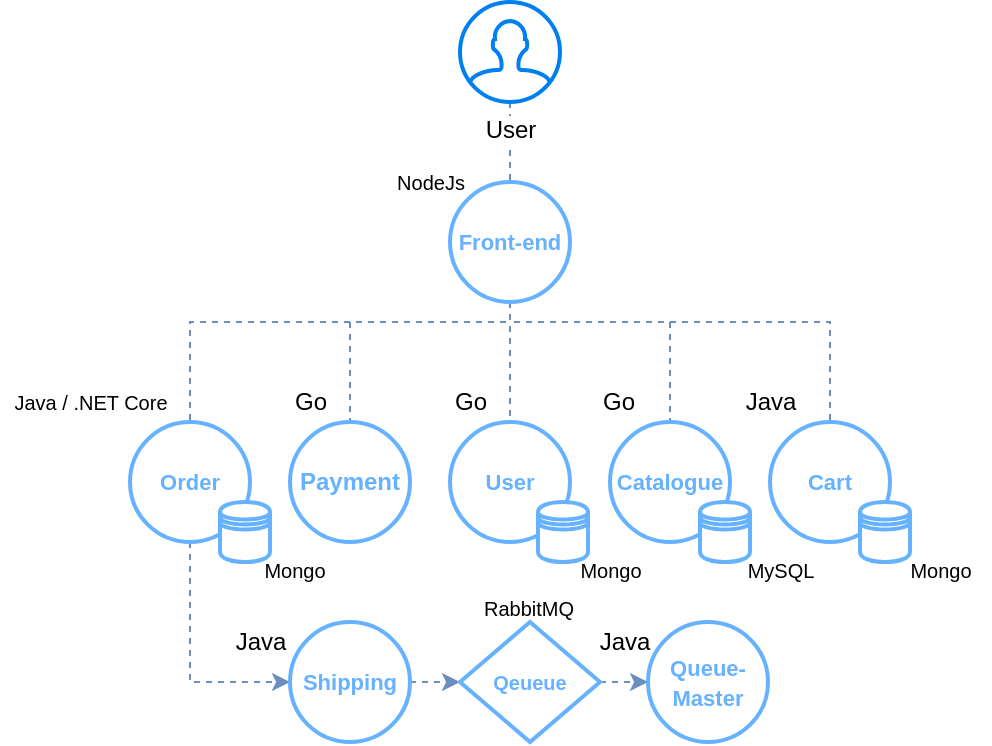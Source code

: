 <mxfile version="13.11.0" type="github">
  <diagram id="Yi0kWhva0t7QyYPgoJ5Y" name="Page-1">
    <mxGraphModel dx="1364" dy="745" grid="1" gridSize="10" guides="1" tooltips="1" connect="1" arrows="1" fold="1" page="1" pageScale="1" pageWidth="827" pageHeight="1169" math="0" shadow="0">
      <root>
        <mxCell id="0" />
        <mxCell id="1" parent="0" />
        <mxCell id="5OfcqYkC_HGEx2gyaxZB-5" style="edgeStyle=orthogonalEdgeStyle;rounded=0;orthogonalLoop=1;jettySize=auto;html=1;endArrow=none;endFill=0;dashed=1;fillColor=#dae8fc;strokeColor=#6c8ebf;" edge="1" parent="1" source="5OfcqYkC_HGEx2gyaxZB-2" target="5OfcqYkC_HGEx2gyaxZB-4">
          <mxGeometry relative="1" as="geometry" />
        </mxCell>
        <mxCell id="5OfcqYkC_HGEx2gyaxZB-2" value="User" style="html=1;verticalLabelPosition=bottom;align=center;labelBackgroundColor=#ffffff;verticalAlign=top;strokeWidth=2;strokeColor=#0080F0;shadow=0;dashed=0;shape=mxgraph.ios7.icons.user;" vertex="1" parent="1">
          <mxGeometry x="350" y="80" width="50" height="50" as="geometry" />
        </mxCell>
        <mxCell id="5OfcqYkC_HGEx2gyaxZB-12" style="edgeStyle=orthogonalEdgeStyle;rounded=0;orthogonalLoop=1;jettySize=auto;html=1;entryX=0.5;entryY=0;entryDx=0;entryDy=0;dashed=1;endArrow=none;endFill=0;fillColor=#dae8fc;strokeColor=#6c8ebf;" edge="1" parent="1" source="5OfcqYkC_HGEx2gyaxZB-4" target="5OfcqYkC_HGEx2gyaxZB-7">
          <mxGeometry relative="1" as="geometry">
            <Array as="points">
              <mxPoint x="375" y="240" />
              <mxPoint x="215" y="240" />
            </Array>
          </mxGeometry>
        </mxCell>
        <mxCell id="5OfcqYkC_HGEx2gyaxZB-13" style="edgeStyle=orthogonalEdgeStyle;rounded=0;orthogonalLoop=1;jettySize=auto;html=1;entryX=0.5;entryY=0;entryDx=0;entryDy=0;dashed=1;endArrow=none;endFill=0;fillColor=#dae8fc;strokeColor=#6c8ebf;" edge="1" parent="1" source="5OfcqYkC_HGEx2gyaxZB-4" target="5OfcqYkC_HGEx2gyaxZB-10">
          <mxGeometry relative="1" as="geometry">
            <Array as="points">
              <mxPoint x="375" y="240" />
              <mxPoint x="295" y="240" />
            </Array>
          </mxGeometry>
        </mxCell>
        <mxCell id="5OfcqYkC_HGEx2gyaxZB-14" style="edgeStyle=orthogonalEdgeStyle;rounded=0;orthogonalLoop=1;jettySize=auto;html=1;dashed=1;endArrow=none;endFill=0;fillColor=#dae8fc;strokeColor=#6c8ebf;" edge="1" parent="1" source="5OfcqYkC_HGEx2gyaxZB-4" target="5OfcqYkC_HGEx2gyaxZB-9">
          <mxGeometry relative="1" as="geometry" />
        </mxCell>
        <mxCell id="5OfcqYkC_HGEx2gyaxZB-15" style="edgeStyle=orthogonalEdgeStyle;rounded=0;orthogonalLoop=1;jettySize=auto;html=1;dashed=1;endArrow=none;endFill=0;fillColor=#dae8fc;strokeColor=#6c8ebf;" edge="1" parent="1" source="5OfcqYkC_HGEx2gyaxZB-4" target="5OfcqYkC_HGEx2gyaxZB-8">
          <mxGeometry relative="1" as="geometry">
            <Array as="points">
              <mxPoint x="375" y="240" />
              <mxPoint x="455" y="240" />
            </Array>
          </mxGeometry>
        </mxCell>
        <mxCell id="5OfcqYkC_HGEx2gyaxZB-16" style="edgeStyle=elbowEdgeStyle;rounded=0;orthogonalLoop=1;jettySize=auto;html=1;entryX=0.5;entryY=0;entryDx=0;entryDy=0;dashed=1;endArrow=none;endFill=0;elbow=vertical;fillColor=#dae8fc;strokeColor=#6c8ebf;" edge="1" parent="1" source="5OfcqYkC_HGEx2gyaxZB-4" target="5OfcqYkC_HGEx2gyaxZB-11">
          <mxGeometry relative="1" as="geometry">
            <Array as="points">
              <mxPoint x="480" y="240" />
            </Array>
          </mxGeometry>
        </mxCell>
        <mxCell id="5OfcqYkC_HGEx2gyaxZB-4" value="&lt;font color=&quot;#66b2ff&quot; size=&quot;1&quot;&gt;&lt;b style=&quot;font-size: 11px&quot;&gt;Front-end&lt;/b&gt;&lt;/font&gt;" style="ellipse;whiteSpace=wrap;html=1;aspect=fixed;strokeColor=#66B2FF;strokeWidth=2;" vertex="1" parent="1">
          <mxGeometry x="345" y="170" width="60" height="60" as="geometry" />
        </mxCell>
        <mxCell id="5OfcqYkC_HGEx2gyaxZB-6" value="&lt;font style=&quot;font-size: 10px&quot;&gt;NodeJs&lt;/font&gt;" style="text;html=1;align=center;verticalAlign=middle;resizable=0;points=[];autosize=1;" vertex="1" parent="1">
          <mxGeometry x="310" y="160" width="50" height="20" as="geometry" />
        </mxCell>
        <mxCell id="5OfcqYkC_HGEx2gyaxZB-32" style="edgeStyle=elbowEdgeStyle;rounded=0;orthogonalLoop=1;jettySize=auto;elbow=vertical;html=1;dashed=1;endArrow=classic;endFill=1;fontSize=10;fillColor=#dae8fc;strokeColor=#6c8ebf;" edge="1" parent="1" source="5OfcqYkC_HGEx2gyaxZB-7" target="5OfcqYkC_HGEx2gyaxZB-31">
          <mxGeometry relative="1" as="geometry">
            <Array as="points">
              <mxPoint x="215" y="420" />
            </Array>
          </mxGeometry>
        </mxCell>
        <mxCell id="5OfcqYkC_HGEx2gyaxZB-7" value="&lt;font style=&quot;font-size: 11px&quot; color=&quot;#66b2ff&quot;&gt;&lt;b&gt;Order&lt;/b&gt;&lt;/font&gt;" style="ellipse;whiteSpace=wrap;html=1;aspect=fixed;strokeColor=#66B2FF;strokeWidth=2;" vertex="1" parent="1">
          <mxGeometry x="185" y="290" width="60" height="60" as="geometry" />
        </mxCell>
        <mxCell id="5OfcqYkC_HGEx2gyaxZB-8" value="&lt;font style=&quot;font-size: 11px&quot; color=&quot;#66b2ff&quot;&gt;&lt;b&gt;Catalogue&lt;/b&gt;&lt;/font&gt;" style="ellipse;whiteSpace=wrap;html=1;aspect=fixed;strokeColor=#66B2FF;strokeWidth=2;" vertex="1" parent="1">
          <mxGeometry x="425" y="290" width="60" height="60" as="geometry" />
        </mxCell>
        <mxCell id="5OfcqYkC_HGEx2gyaxZB-9" value="&lt;b&gt;&lt;font color=&quot;#66b2ff&quot; style=&quot;font-size: 11px&quot;&gt;User&lt;/font&gt;&lt;/b&gt;" style="ellipse;whiteSpace=wrap;html=1;aspect=fixed;strokeColor=#66B2FF;strokeWidth=2;" vertex="1" parent="1">
          <mxGeometry x="345" y="290" width="60" height="60" as="geometry" />
        </mxCell>
        <mxCell id="5OfcqYkC_HGEx2gyaxZB-10" value="&lt;b&gt;&lt;font color=&quot;#66b2ff&quot;&gt;Payment&lt;/font&gt;&lt;/b&gt;" style="ellipse;whiteSpace=wrap;html=1;aspect=fixed;strokeColor=#66B2FF;strokeWidth=2;" vertex="1" parent="1">
          <mxGeometry x="265" y="290" width="60" height="60" as="geometry" />
        </mxCell>
        <mxCell id="5OfcqYkC_HGEx2gyaxZB-11" value="&lt;font style=&quot;font-size: 11px&quot; color=&quot;#66b2ff&quot;&gt;&lt;b&gt;Cart&lt;/b&gt;&lt;/font&gt;" style="ellipse;whiteSpace=wrap;html=1;aspect=fixed;strokeColor=#66B2FF;strokeWidth=2;" vertex="1" parent="1">
          <mxGeometry x="505" y="290" width="60" height="60" as="geometry" />
        </mxCell>
        <mxCell id="5OfcqYkC_HGEx2gyaxZB-17" value="&lt;font style=&quot;font-size: 10px&quot;&gt;Java / .NET Core&lt;/font&gt;" style="text;html=1;align=center;verticalAlign=middle;resizable=0;points=[];autosize=1;" vertex="1" parent="1">
          <mxGeometry x="120" y="270" width="90" height="20" as="geometry" />
        </mxCell>
        <mxCell id="5OfcqYkC_HGEx2gyaxZB-18" value="Go" style="text;html=1;align=center;verticalAlign=middle;resizable=0;points=[];autosize=1;" vertex="1" parent="1">
          <mxGeometry x="260" y="270" width="30" height="20" as="geometry" />
        </mxCell>
        <mxCell id="5OfcqYkC_HGEx2gyaxZB-19" value="Go" style="text;html=1;align=center;verticalAlign=middle;resizable=0;points=[];autosize=1;" vertex="1" parent="1">
          <mxGeometry x="340" y="270" width="30" height="20" as="geometry" />
        </mxCell>
        <mxCell id="5OfcqYkC_HGEx2gyaxZB-20" value="Go" style="text;html=1;align=center;verticalAlign=middle;resizable=0;points=[];autosize=1;" vertex="1" parent="1">
          <mxGeometry x="414" y="270" width="30" height="20" as="geometry" />
        </mxCell>
        <mxCell id="5OfcqYkC_HGEx2gyaxZB-21" value="Java" style="text;html=1;align=center;verticalAlign=middle;resizable=0;points=[];autosize=1;" vertex="1" parent="1">
          <mxGeometry x="485" y="270" width="40" height="20" as="geometry" />
        </mxCell>
        <mxCell id="5OfcqYkC_HGEx2gyaxZB-22" value="" style="shape=datastore;whiteSpace=wrap;html=1;strokeColor=#66B2FF;strokeWidth=2;" vertex="1" parent="1">
          <mxGeometry x="230" y="330" width="25" height="30" as="geometry" />
        </mxCell>
        <mxCell id="5OfcqYkC_HGEx2gyaxZB-24" value="" style="shape=datastore;whiteSpace=wrap;html=1;strokeColor=#66B2FF;strokeWidth=2;" vertex="1" parent="1">
          <mxGeometry x="389" y="330" width="25" height="30" as="geometry" />
        </mxCell>
        <mxCell id="5OfcqYkC_HGEx2gyaxZB-25" value="" style="shape=datastore;whiteSpace=wrap;html=1;strokeColor=#66B2FF;strokeWidth=2;" vertex="1" parent="1">
          <mxGeometry x="470" y="330" width="25" height="30" as="geometry" />
        </mxCell>
        <mxCell id="5OfcqYkC_HGEx2gyaxZB-26" value="" style="shape=datastore;whiteSpace=wrap;html=1;strokeColor=#66B2FF;strokeWidth=2;" vertex="1" parent="1">
          <mxGeometry x="550" y="330" width="25" height="30" as="geometry" />
        </mxCell>
        <mxCell id="5OfcqYkC_HGEx2gyaxZB-27" value="Mongo" style="text;html=1;align=center;verticalAlign=middle;resizable=0;points=[];autosize=1;fontSize=10;" vertex="1" parent="1">
          <mxGeometry x="242" y="354" width="50" height="20" as="geometry" />
        </mxCell>
        <mxCell id="5OfcqYkC_HGEx2gyaxZB-28" value="Mongo" style="text;html=1;align=center;verticalAlign=middle;resizable=0;points=[];autosize=1;fontSize=10;" vertex="1" parent="1">
          <mxGeometry x="400" y="354" width="50" height="20" as="geometry" />
        </mxCell>
        <mxCell id="5OfcqYkC_HGEx2gyaxZB-29" value="Mongo" style="text;html=1;align=center;verticalAlign=middle;resizable=0;points=[];autosize=1;fontSize=10;" vertex="1" parent="1">
          <mxGeometry x="565" y="354" width="50" height="20" as="geometry" />
        </mxCell>
        <mxCell id="5OfcqYkC_HGEx2gyaxZB-30" value="MySQL" style="text;html=1;align=center;verticalAlign=middle;resizable=0;points=[];autosize=1;fontSize=10;" vertex="1" parent="1">
          <mxGeometry x="485" y="354" width="50" height="20" as="geometry" />
        </mxCell>
        <mxCell id="5OfcqYkC_HGEx2gyaxZB-35" style="edgeStyle=elbowEdgeStyle;rounded=0;orthogonalLoop=1;jettySize=auto;elbow=vertical;html=1;dashed=1;endArrow=classic;endFill=1;fontSize=10;fillColor=#dae8fc;strokeColor=#6c8ebf;" edge="1" parent="1" source="5OfcqYkC_HGEx2gyaxZB-31" target="5OfcqYkC_HGEx2gyaxZB-34">
          <mxGeometry relative="1" as="geometry" />
        </mxCell>
        <mxCell id="5OfcqYkC_HGEx2gyaxZB-31" value="&lt;font color=&quot;#66b2ff&quot; size=&quot;1&quot;&gt;&lt;b style=&quot;font-size: 11px&quot;&gt;Shipping&lt;/b&gt;&lt;/font&gt;" style="ellipse;whiteSpace=wrap;html=1;aspect=fixed;strokeColor=#66B2FF;strokeWidth=2;" vertex="1" parent="1">
          <mxGeometry x="265" y="390" width="60" height="60" as="geometry" />
        </mxCell>
        <mxCell id="5OfcqYkC_HGEx2gyaxZB-33" value="Java" style="text;html=1;align=center;verticalAlign=middle;resizable=0;points=[];autosize=1;" vertex="1" parent="1">
          <mxGeometry x="230" y="390" width="40" height="20" as="geometry" />
        </mxCell>
        <mxCell id="5OfcqYkC_HGEx2gyaxZB-38" style="edgeStyle=elbowEdgeStyle;rounded=0;orthogonalLoop=1;jettySize=auto;elbow=vertical;html=1;dashed=1;endArrow=classic;endFill=1;fontSize=10;fillColor=#dae8fc;strokeColor=#6c8ebf;" edge="1" parent="1" source="5OfcqYkC_HGEx2gyaxZB-34" target="5OfcqYkC_HGEx2gyaxZB-37">
          <mxGeometry relative="1" as="geometry" />
        </mxCell>
        <mxCell id="5OfcqYkC_HGEx2gyaxZB-34" value="&lt;b&gt;&lt;font color=&quot;#66b2ff&quot;&gt;Qeueue&lt;/font&gt;&lt;/b&gt;" style="rhombus;whiteSpace=wrap;html=1;strokeColor=#66B2FF;strokeWidth=2;fontSize=10;" vertex="1" parent="1">
          <mxGeometry x="350" y="390" width="70" height="60" as="geometry" />
        </mxCell>
        <mxCell id="5OfcqYkC_HGEx2gyaxZB-36" value="RabbitMQ" style="text;html=1;align=center;verticalAlign=middle;resizable=0;points=[];autosize=1;fontSize=10;" vertex="1" parent="1">
          <mxGeometry x="354" y="373" width="60" height="20" as="geometry" />
        </mxCell>
        <mxCell id="5OfcqYkC_HGEx2gyaxZB-37" value="&lt;font color=&quot;#66b2ff&quot; size=&quot;1&quot;&gt;&lt;b style=&quot;font-size: 11px&quot;&gt;Queue-Master&lt;/b&gt;&lt;/font&gt;" style="ellipse;whiteSpace=wrap;html=1;aspect=fixed;strokeColor=#66B2FF;strokeWidth=2;" vertex="1" parent="1">
          <mxGeometry x="444" y="390" width="60" height="60" as="geometry" />
        </mxCell>
        <mxCell id="5OfcqYkC_HGEx2gyaxZB-39" value="Java" style="text;html=1;align=center;verticalAlign=middle;resizable=0;points=[];autosize=1;" vertex="1" parent="1">
          <mxGeometry x="412" y="390" width="40" height="20" as="geometry" />
        </mxCell>
      </root>
    </mxGraphModel>
  </diagram>
</mxfile>
